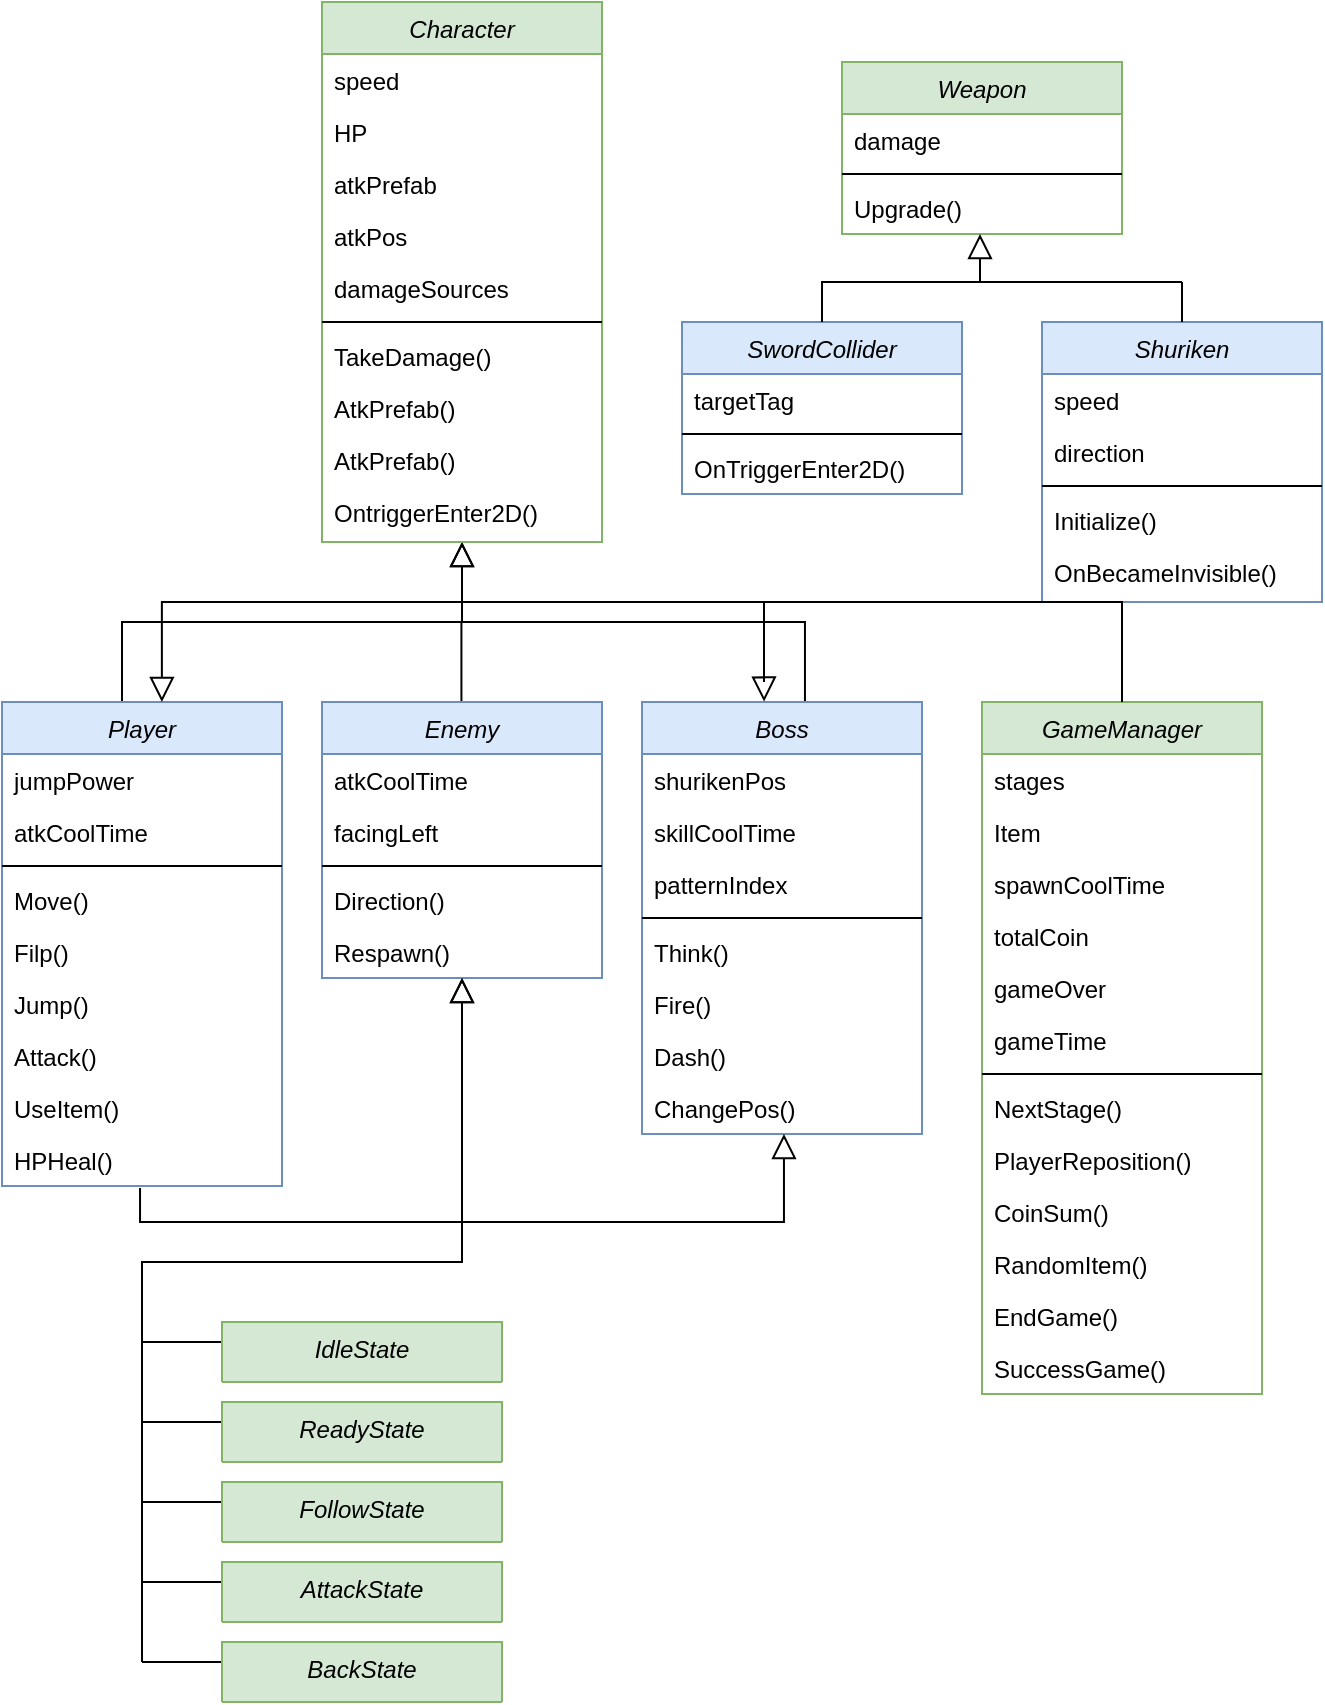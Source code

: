 <mxfile version="13.7.3" type="github">
  <diagram id="C5RBs43oDa-KdzZeNtuy" name="Page-1">
    <mxGraphModel dx="1527" dy="904" grid="1" gridSize="10" guides="1" tooltips="1" connect="1" arrows="1" fold="1" page="1" pageScale="1" pageWidth="827" pageHeight="1169" math="0" shadow="0">
      <root>
        <mxCell id="WIyWlLk6GJQsqaUBKTNV-0" />
        <mxCell id="WIyWlLk6GJQsqaUBKTNV-1" parent="WIyWlLk6GJQsqaUBKTNV-0" />
        <mxCell id="zkfFHV4jXpPFQw0GAbJ--12" value="" style="endArrow=block;endSize=10;endFill=0;shadow=0;strokeWidth=1;rounded=0;edgeStyle=elbowEdgeStyle;elbow=vertical;" parent="WIyWlLk6GJQsqaUBKTNV-1" source="PFJ9T_EB_zuAljZQqSJn-19" target="zkfFHV4jXpPFQw0GAbJ--0" edge="1">
          <mxGeometry width="160" relative="1" as="geometry">
            <mxPoint x="100" y="358" as="sourcePoint" />
            <mxPoint x="200" y="203" as="targetPoint" />
            <Array as="points">
              <mxPoint x="110" y="320" />
              <mxPoint x="120" y="320" />
              <mxPoint x="130" y="320" />
              <mxPoint x="125" y="320" />
              <mxPoint x="125" y="330" />
              <mxPoint x="120" y="320" />
              <mxPoint x="285" y="320" />
              <mxPoint x="285" y="310" />
              <mxPoint x="300" y="320" />
            </Array>
          </mxGeometry>
        </mxCell>
        <mxCell id="zkfFHV4jXpPFQw0GAbJ--16" value="" style="endArrow=block;endSize=10;endFill=0;shadow=0;strokeWidth=1;rounded=0;edgeStyle=elbowEdgeStyle;elbow=vertical;exitX=0.582;exitY=0.005;exitDx=0;exitDy=0;exitPerimeter=0;" parent="WIyWlLk6GJQsqaUBKTNV-1" source="PFJ9T_EB_zuAljZQqSJn-33" target="zkfFHV4jXpPFQw0GAbJ--0" edge="1">
          <mxGeometry width="160" relative="1" as="geometry">
            <mxPoint x="449" y="358" as="sourcePoint" />
            <mxPoint x="310" y="271" as="targetPoint" />
            <Array as="points">
              <mxPoint x="370" y="320" />
              <mxPoint x="430" y="340" />
              <mxPoint x="430" y="310" />
              <mxPoint x="400" y="330" />
              <mxPoint x="450" y="320" />
              <mxPoint x="450" y="320" />
              <mxPoint x="450" y="320" />
              <mxPoint x="460" y="320" />
              <mxPoint x="460" y="320" />
              <mxPoint x="440" y="320" />
              <mxPoint x="440" y="320" />
              <mxPoint x="420" y="320" />
              <mxPoint x="500" y="320" />
              <mxPoint x="500" y="320" />
              <mxPoint x="410" y="320" />
              <mxPoint x="500" y="320" />
              <mxPoint x="470" y="320" />
              <mxPoint x="430" y="320" />
              <mxPoint x="463" y="320" />
            </Array>
          </mxGeometry>
        </mxCell>
        <mxCell id="PFJ9T_EB_zuAljZQqSJn-32" value="" style="endArrow=none;html=1;" parent="WIyWlLk6GJQsqaUBKTNV-1" edge="1">
          <mxGeometry width="50" height="50" relative="1" as="geometry">
            <mxPoint x="279.71" y="360" as="sourcePoint" />
            <mxPoint x="279.71" y="320" as="targetPoint" />
          </mxGeometry>
        </mxCell>
        <mxCell id="zkfFHV4jXpPFQw0GAbJ--0" value="Character" style="swimlane;fontStyle=2;align=center;verticalAlign=top;childLayout=stackLayout;horizontal=1;startSize=26;horizontalStack=0;resizeParent=1;resizeLast=0;collapsible=1;marginBottom=0;rounded=0;shadow=0;strokeWidth=1;fillColor=#d5e8d4;strokeColor=#82b366;" parent="WIyWlLk6GJQsqaUBKTNV-1" vertex="1">
          <mxGeometry x="210" y="10" width="140" height="270" as="geometry">
            <mxRectangle x="230" y="140" width="160" height="26" as="alternateBounds" />
          </mxGeometry>
        </mxCell>
        <mxCell id="zkfFHV4jXpPFQw0GAbJ--1" value="speed" style="text;align=left;verticalAlign=top;spacingLeft=4;spacingRight=4;overflow=hidden;rotatable=0;points=[[0,0.5],[1,0.5]];portConstraint=eastwest;" parent="zkfFHV4jXpPFQw0GAbJ--0" vertex="1">
          <mxGeometry y="26" width="140" height="26" as="geometry" />
        </mxCell>
        <mxCell id="zkfFHV4jXpPFQw0GAbJ--2" value="HP" style="text;align=left;verticalAlign=top;spacingLeft=4;spacingRight=4;overflow=hidden;rotatable=0;points=[[0,0.5],[1,0.5]];portConstraint=eastwest;rounded=0;shadow=0;html=0;" parent="zkfFHV4jXpPFQw0GAbJ--0" vertex="1">
          <mxGeometry y="52" width="140" height="26" as="geometry" />
        </mxCell>
        <mxCell id="zkfFHV4jXpPFQw0GAbJ--3" value="atkPrefab" style="text;align=left;verticalAlign=top;spacingLeft=4;spacingRight=4;overflow=hidden;rotatable=0;points=[[0,0.5],[1,0.5]];portConstraint=eastwest;rounded=0;shadow=0;html=0;" parent="zkfFHV4jXpPFQw0GAbJ--0" vertex="1">
          <mxGeometry y="78" width="140" height="26" as="geometry" />
        </mxCell>
        <mxCell id="zkfFHV4jXpPFQw0GAbJ--5" value="atkPos&#xa;" style="text;align=left;verticalAlign=top;spacingLeft=4;spacingRight=4;overflow=hidden;rotatable=0;points=[[0,0.5],[1,0.5]];portConstraint=eastwest;" parent="zkfFHV4jXpPFQw0GAbJ--0" vertex="1">
          <mxGeometry y="104" width="140" height="26" as="geometry" />
        </mxCell>
        <mxCell id="PFJ9T_EB_zuAljZQqSJn-1" value="damageSources" style="text;align=left;verticalAlign=top;spacingLeft=4;spacingRight=4;overflow=hidden;rotatable=0;points=[[0,0.5],[1,0.5]];portConstraint=eastwest;" parent="zkfFHV4jXpPFQw0GAbJ--0" vertex="1">
          <mxGeometry y="130" width="140" height="26" as="geometry" />
        </mxCell>
        <mxCell id="zkfFHV4jXpPFQw0GAbJ--4" value="" style="line;html=1;strokeWidth=1;align=left;verticalAlign=middle;spacingTop=-1;spacingLeft=3;spacingRight=3;rotatable=0;labelPosition=right;points=[];portConstraint=eastwest;" parent="zkfFHV4jXpPFQw0GAbJ--0" vertex="1">
          <mxGeometry y="156" width="140" height="8" as="geometry" />
        </mxCell>
        <mxCell id="PFJ9T_EB_zuAljZQqSJn-2" value="TakeDamage()" style="text;align=left;verticalAlign=top;spacingLeft=4;spacingRight=4;overflow=hidden;rotatable=0;points=[[0,0.5],[1,0.5]];portConstraint=eastwest;" parent="zkfFHV4jXpPFQw0GAbJ--0" vertex="1">
          <mxGeometry y="164" width="140" height="26" as="geometry" />
        </mxCell>
        <mxCell id="PFJ9T_EB_zuAljZQqSJn-3" value="AtkPrefab()" style="text;align=left;verticalAlign=top;spacingLeft=4;spacingRight=4;overflow=hidden;rotatable=0;points=[[0,0.5],[1,0.5]];portConstraint=eastwest;" parent="zkfFHV4jXpPFQw0GAbJ--0" vertex="1">
          <mxGeometry y="190" width="140" height="26" as="geometry" />
        </mxCell>
        <mxCell id="PFJ9T_EB_zuAljZQqSJn-5" value="AtkPrefab()" style="text;align=left;verticalAlign=top;spacingLeft=4;spacingRight=4;overflow=hidden;rotatable=0;points=[[0,0.5],[1,0.5]];portConstraint=eastwest;" parent="zkfFHV4jXpPFQw0GAbJ--0" vertex="1">
          <mxGeometry y="216" width="140" height="26" as="geometry" />
        </mxCell>
        <mxCell id="PFJ9T_EB_zuAljZQqSJn-7" value="OntriggerEnter2D()" style="text;align=left;verticalAlign=top;spacingLeft=4;spacingRight=4;overflow=hidden;rotatable=0;points=[[0,0.5],[1,0.5]];portConstraint=eastwest;" parent="zkfFHV4jXpPFQw0GAbJ--0" vertex="1">
          <mxGeometry y="242" width="140" height="26" as="geometry" />
        </mxCell>
        <mxCell id="PFJ9T_EB_zuAljZQqSJn-44" style="edgeStyle=orthogonalEdgeStyle;rounded=0;orthogonalLoop=1;jettySize=auto;html=1;exitX=1;exitY=0.5;exitDx=0;exitDy=0;" parent="zkfFHV4jXpPFQw0GAbJ--0" source="PFJ9T_EB_zuAljZQqSJn-3" target="PFJ9T_EB_zuAljZQqSJn-3" edge="1">
          <mxGeometry relative="1" as="geometry" />
        </mxCell>
        <mxCell id="PFJ9T_EB_zuAljZQqSJn-8" value="Enemy" style="swimlane;fontStyle=2;align=center;verticalAlign=top;childLayout=stackLayout;horizontal=1;startSize=26;horizontalStack=0;resizeParent=1;resizeLast=0;collapsible=1;marginBottom=0;rounded=0;shadow=0;strokeWidth=1;fillColor=#dae8fc;strokeColor=#6c8ebf;" parent="WIyWlLk6GJQsqaUBKTNV-1" vertex="1">
          <mxGeometry x="210" y="360" width="140" height="138" as="geometry">
            <mxRectangle x="230" y="140" width="160" height="26" as="alternateBounds" />
          </mxGeometry>
        </mxCell>
        <mxCell id="PFJ9T_EB_zuAljZQqSJn-9" value="atkCoolTime" style="text;align=left;verticalAlign=top;spacingLeft=4;spacingRight=4;overflow=hidden;rotatable=0;points=[[0,0.5],[1,0.5]];portConstraint=eastwest;" parent="PFJ9T_EB_zuAljZQqSJn-8" vertex="1">
          <mxGeometry y="26" width="140" height="26" as="geometry" />
        </mxCell>
        <mxCell id="PFJ9T_EB_zuAljZQqSJn-10" value="facingLeft" style="text;align=left;verticalAlign=top;spacingLeft=4;spacingRight=4;overflow=hidden;rotatable=0;points=[[0,0.5],[1,0.5]];portConstraint=eastwest;rounded=0;shadow=0;html=0;" parent="PFJ9T_EB_zuAljZQqSJn-8" vertex="1">
          <mxGeometry y="52" width="140" height="26" as="geometry" />
        </mxCell>
        <mxCell id="PFJ9T_EB_zuAljZQqSJn-14" value="" style="line;html=1;strokeWidth=1;align=left;verticalAlign=middle;spacingTop=-1;spacingLeft=3;spacingRight=3;rotatable=0;labelPosition=right;points=[];portConstraint=eastwest;" parent="PFJ9T_EB_zuAljZQqSJn-8" vertex="1">
          <mxGeometry y="78" width="140" height="8" as="geometry" />
        </mxCell>
        <mxCell id="PFJ9T_EB_zuAljZQqSJn-12" value="Direction()" style="text;align=left;verticalAlign=top;spacingLeft=4;spacingRight=4;overflow=hidden;rotatable=0;points=[[0,0.5],[1,0.5]];portConstraint=eastwest;" parent="PFJ9T_EB_zuAljZQqSJn-8" vertex="1">
          <mxGeometry y="86" width="140" height="26" as="geometry" />
        </mxCell>
        <mxCell id="PFJ9T_EB_zuAljZQqSJn-13" value="Respawn()" style="text;align=left;verticalAlign=top;spacingLeft=4;spacingRight=4;overflow=hidden;rotatable=0;points=[[0,0.5],[1,0.5]];portConstraint=eastwest;" parent="PFJ9T_EB_zuAljZQqSJn-8" vertex="1">
          <mxGeometry y="112" width="140" height="26" as="geometry" />
        </mxCell>
        <mxCell id="PFJ9T_EB_zuAljZQqSJn-19" value="Player" style="swimlane;fontStyle=2;align=center;verticalAlign=top;childLayout=stackLayout;horizontal=1;startSize=26;horizontalStack=0;resizeParent=1;resizeLast=0;collapsible=1;marginBottom=0;rounded=0;shadow=0;strokeWidth=1;fillColor=#dae8fc;strokeColor=#6c8ebf;" parent="WIyWlLk6GJQsqaUBKTNV-1" vertex="1">
          <mxGeometry x="50" y="360" width="140" height="242" as="geometry">
            <mxRectangle x="230" y="140" width="160" height="26" as="alternateBounds" />
          </mxGeometry>
        </mxCell>
        <mxCell id="PFJ9T_EB_zuAljZQqSJn-20" value="jumpPower" style="text;align=left;verticalAlign=top;spacingLeft=4;spacingRight=4;overflow=hidden;rotatable=0;points=[[0,0.5],[1,0.5]];portConstraint=eastwest;" parent="PFJ9T_EB_zuAljZQqSJn-19" vertex="1">
          <mxGeometry y="26" width="140" height="26" as="geometry" />
        </mxCell>
        <mxCell id="PFJ9T_EB_zuAljZQqSJn-21" value="atkCoolTime" style="text;align=left;verticalAlign=top;spacingLeft=4;spacingRight=4;overflow=hidden;rotatable=0;points=[[0,0.5],[1,0.5]];portConstraint=eastwest;rounded=0;shadow=0;html=0;" parent="PFJ9T_EB_zuAljZQqSJn-19" vertex="1">
          <mxGeometry y="52" width="140" height="26" as="geometry" />
        </mxCell>
        <mxCell id="PFJ9T_EB_zuAljZQqSJn-22" value="" style="line;html=1;strokeWidth=1;align=left;verticalAlign=middle;spacingTop=-1;spacingLeft=3;spacingRight=3;rotatable=0;labelPosition=right;points=[];portConstraint=eastwest;" parent="PFJ9T_EB_zuAljZQqSJn-19" vertex="1">
          <mxGeometry y="78" width="140" height="8" as="geometry" />
        </mxCell>
        <mxCell id="PFJ9T_EB_zuAljZQqSJn-23" value="Move()" style="text;align=left;verticalAlign=top;spacingLeft=4;spacingRight=4;overflow=hidden;rotatable=0;points=[[0,0.5],[1,0.5]];portConstraint=eastwest;" parent="PFJ9T_EB_zuAljZQqSJn-19" vertex="1">
          <mxGeometry y="86" width="140" height="26" as="geometry" />
        </mxCell>
        <mxCell id="PFJ9T_EB_zuAljZQqSJn-24" value="Filp()" style="text;align=left;verticalAlign=top;spacingLeft=4;spacingRight=4;overflow=hidden;rotatable=0;points=[[0,0.5],[1,0.5]];portConstraint=eastwest;" parent="PFJ9T_EB_zuAljZQqSJn-19" vertex="1">
          <mxGeometry y="112" width="140" height="26" as="geometry" />
        </mxCell>
        <mxCell id="PFJ9T_EB_zuAljZQqSJn-25" value="Jump()" style="text;align=left;verticalAlign=top;spacingLeft=4;spacingRight=4;overflow=hidden;rotatable=0;points=[[0,0.5],[1,0.5]];portConstraint=eastwest;" parent="PFJ9T_EB_zuAljZQqSJn-19" vertex="1">
          <mxGeometry y="138" width="140" height="26" as="geometry" />
        </mxCell>
        <mxCell id="PFJ9T_EB_zuAljZQqSJn-26" value="Attack()" style="text;align=left;verticalAlign=top;spacingLeft=4;spacingRight=4;overflow=hidden;rotatable=0;points=[[0,0.5],[1,0.5]];portConstraint=eastwest;" parent="PFJ9T_EB_zuAljZQqSJn-19" vertex="1">
          <mxGeometry y="164" width="140" height="26" as="geometry" />
        </mxCell>
        <mxCell id="EpKEnyowqx_4jfpYFjVN-44" value="" style="endArrow=block;endSize=10;endFill=0;shadow=0;strokeWidth=1;rounded=0;edgeStyle=elbowEdgeStyle;elbow=vertical;" edge="1" parent="PFJ9T_EB_zuAljZQqSJn-19">
          <mxGeometry width="160" relative="1" as="geometry">
            <mxPoint x="70" y="300" as="sourcePoint" />
            <mxPoint x="230" y="138" as="targetPoint" />
            <Array as="points">
              <mxPoint x="230" y="280" />
              <mxPoint x="390" y="178" />
              <mxPoint x="390" y="178" />
              <mxPoint x="370" y="178" />
              <mxPoint x="450" y="178" />
              <mxPoint x="450" y="178" />
              <mxPoint x="360" y="178" />
              <mxPoint x="450" y="178" />
              <mxPoint x="420" y="178" />
              <mxPoint x="380" y="178" />
              <mxPoint x="413" y="178" />
            </Array>
          </mxGeometry>
        </mxCell>
        <mxCell id="EpKEnyowqx_4jfpYFjVN-45" value="" style="endArrow=block;endSize=10;endFill=0;shadow=0;strokeWidth=1;rounded=0;edgeStyle=elbowEdgeStyle;elbow=vertical;" edge="1" parent="PFJ9T_EB_zuAljZQqSJn-19">
          <mxGeometry width="160" relative="1" as="geometry">
            <mxPoint x="70" y="480" as="sourcePoint" />
            <mxPoint x="230" y="138" as="targetPoint" />
            <Array as="points">
              <mxPoint x="230" y="280" />
              <mxPoint x="390" y="178" />
              <mxPoint x="390" y="178" />
              <mxPoint x="370" y="178" />
              <mxPoint x="450" y="178" />
              <mxPoint x="450" y="178" />
              <mxPoint x="360" y="178" />
              <mxPoint x="450" y="178" />
              <mxPoint x="420" y="178" />
              <mxPoint x="380" y="178" />
              <mxPoint x="413" y="178" />
            </Array>
          </mxGeometry>
        </mxCell>
        <mxCell id="PFJ9T_EB_zuAljZQqSJn-27" value="UseItem()" style="text;align=left;verticalAlign=top;spacingLeft=4;spacingRight=4;overflow=hidden;rotatable=0;points=[[0,0.5],[1,0.5]];portConstraint=eastwest;" parent="PFJ9T_EB_zuAljZQqSJn-19" vertex="1">
          <mxGeometry y="190" width="140" height="26" as="geometry" />
        </mxCell>
        <mxCell id="PFJ9T_EB_zuAljZQqSJn-28" value="HPHeal()" style="text;align=left;verticalAlign=top;spacingLeft=4;spacingRight=4;overflow=hidden;rotatable=0;points=[[0,0.5],[1,0.5]];portConstraint=eastwest;" parent="PFJ9T_EB_zuAljZQqSJn-19" vertex="1">
          <mxGeometry y="216" width="140" height="24" as="geometry" />
        </mxCell>
        <mxCell id="PFJ9T_EB_zuAljZQqSJn-33" value="Boss" style="swimlane;fontStyle=2;align=center;verticalAlign=top;childLayout=stackLayout;horizontal=1;startSize=26;horizontalStack=0;resizeParent=1;resizeLast=0;collapsible=1;marginBottom=0;rounded=0;shadow=0;strokeWidth=1;fillColor=#dae8fc;strokeColor=#6c8ebf;" parent="WIyWlLk6GJQsqaUBKTNV-1" vertex="1">
          <mxGeometry x="370" y="360" width="140" height="216" as="geometry">
            <mxRectangle x="230" y="140" width="160" height="26" as="alternateBounds" />
          </mxGeometry>
        </mxCell>
        <mxCell id="PFJ9T_EB_zuAljZQqSJn-34" value="shurikenPos" style="text;align=left;verticalAlign=top;spacingLeft=4;spacingRight=4;overflow=hidden;rotatable=0;points=[[0,0.5],[1,0.5]];portConstraint=eastwest;" parent="PFJ9T_EB_zuAljZQqSJn-33" vertex="1">
          <mxGeometry y="26" width="140" height="26" as="geometry" />
        </mxCell>
        <mxCell id="EpKEnyowqx_4jfpYFjVN-55" value="" style="endArrow=block;endSize=10;endFill=0;shadow=0;strokeWidth=1;rounded=0;edgeStyle=elbowEdgeStyle;elbow=vertical;entryX=0.436;entryY=-0.001;entryDx=0;entryDy=0;entryPerimeter=0;" edge="1" parent="PFJ9T_EB_zuAljZQqSJn-33" target="PFJ9T_EB_zuAljZQqSJn-33">
          <mxGeometry width="160" relative="1" as="geometry">
            <mxPoint x="61" y="-50" as="sourcePoint" />
            <mxPoint x="211.96" y="17" as="targetPoint" />
            <Array as="points">
              <mxPoint x="60" y="-10" />
              <mxPoint x="70" y="-40" />
              <mxPoint x="100" />
              <mxPoint x="40" y="-10" />
              <mxPoint x="80" y="-20" />
              <mxPoint x="80" y="-20" />
              <mxPoint x="70" y="-20" />
              <mxPoint x="160.98" y="57" />
              <mxPoint x="160.98" y="57" />
              <mxPoint x="140.98" y="57" />
              <mxPoint x="140.98" y="57" />
              <mxPoint x="120.98" y="57" />
              <mxPoint x="200.98" y="57" />
              <mxPoint x="200.98" y="57" />
              <mxPoint x="110.98" y="57" />
              <mxPoint x="200.98" y="57" />
              <mxPoint x="170.98" y="57" />
              <mxPoint x="130.98" y="57" />
              <mxPoint x="163.98" y="57" />
            </Array>
          </mxGeometry>
        </mxCell>
        <mxCell id="PFJ9T_EB_zuAljZQqSJn-35" value="skillCoolTime" style="text;align=left;verticalAlign=top;spacingLeft=4;spacingRight=4;overflow=hidden;rotatable=0;points=[[0,0.5],[1,0.5]];portConstraint=eastwest;rounded=0;shadow=0;html=0;" parent="PFJ9T_EB_zuAljZQqSJn-33" vertex="1">
          <mxGeometry y="52" width="140" height="26" as="geometry" />
        </mxCell>
        <mxCell id="PFJ9T_EB_zuAljZQqSJn-37" value="patternIndex" style="text;align=left;verticalAlign=top;spacingLeft=4;spacingRight=4;overflow=hidden;rotatable=0;points=[[0,0.5],[1,0.5]];portConstraint=eastwest;" parent="PFJ9T_EB_zuAljZQqSJn-33" vertex="1">
          <mxGeometry y="78" width="140" height="26" as="geometry" />
        </mxCell>
        <mxCell id="PFJ9T_EB_zuAljZQqSJn-36" value="" style="line;html=1;strokeWidth=1;align=left;verticalAlign=middle;spacingTop=-1;spacingLeft=3;spacingRight=3;rotatable=0;labelPosition=right;points=[];portConstraint=eastwest;" parent="PFJ9T_EB_zuAljZQqSJn-33" vertex="1">
          <mxGeometry y="104" width="140" height="8" as="geometry" />
        </mxCell>
        <mxCell id="PFJ9T_EB_zuAljZQqSJn-38" value="Think()" style="text;align=left;verticalAlign=top;spacingLeft=4;spacingRight=4;overflow=hidden;rotatable=0;points=[[0,0.5],[1,0.5]];portConstraint=eastwest;" parent="PFJ9T_EB_zuAljZQqSJn-33" vertex="1">
          <mxGeometry y="112" width="140" height="26" as="geometry" />
        </mxCell>
        <mxCell id="PFJ9T_EB_zuAljZQqSJn-39" value="Fire()" style="text;align=left;verticalAlign=top;spacingLeft=4;spacingRight=4;overflow=hidden;rotatable=0;points=[[0,0.5],[1,0.5]];portConstraint=eastwest;" parent="PFJ9T_EB_zuAljZQqSJn-33" vertex="1">
          <mxGeometry y="138" width="140" height="26" as="geometry" />
        </mxCell>
        <mxCell id="PFJ9T_EB_zuAljZQqSJn-40" value="Dash()" style="text;align=left;verticalAlign=top;spacingLeft=4;spacingRight=4;overflow=hidden;rotatable=0;points=[[0,0.5],[1,0.5]];portConstraint=eastwest;" parent="PFJ9T_EB_zuAljZQqSJn-33" vertex="1">
          <mxGeometry y="164" width="140" height="26" as="geometry" />
        </mxCell>
        <mxCell id="PFJ9T_EB_zuAljZQqSJn-41" value="ChangePos()" style="text;align=left;verticalAlign=top;spacingLeft=4;spacingRight=4;overflow=hidden;rotatable=0;points=[[0,0.5],[1,0.5]];portConstraint=eastwest;" parent="PFJ9T_EB_zuAljZQqSJn-33" vertex="1">
          <mxGeometry y="190" width="140" height="26" as="geometry" />
        </mxCell>
        <mxCell id="EpKEnyowqx_4jfpYFjVN-1" value="" style="endArrow=block;endSize=10;endFill=0;shadow=0;strokeWidth=1;rounded=0;edgeStyle=elbowEdgeStyle;elbow=vertical;exitX=0.493;exitY=1.125;exitDx=0;exitDy=0;exitPerimeter=0;entryX=0.507;entryY=1;entryDx=0;entryDy=0;entryPerimeter=0;" edge="1" parent="WIyWlLk6GJQsqaUBKTNV-1" source="PFJ9T_EB_zuAljZQqSJn-28" target="PFJ9T_EB_zuAljZQqSJn-41">
          <mxGeometry width="160" relative="1" as="geometry">
            <mxPoint x="370" y="656" as="sourcePoint" />
            <mxPoint x="210" y="576" as="targetPoint" />
            <Array as="points">
              <mxPoint x="280" y="620" />
              <mxPoint x="390" y="616" />
              <mxPoint x="390" y="616" />
              <mxPoint x="370" y="616" />
              <mxPoint x="370" y="616" />
              <mxPoint x="350" y="616" />
              <mxPoint x="430" y="616" />
              <mxPoint x="430" y="616" />
              <mxPoint x="340" y="616" />
              <mxPoint x="430" y="616" />
              <mxPoint x="400" y="616" />
              <mxPoint x="360" y="616" />
              <mxPoint x="393" y="616" />
            </Array>
          </mxGeometry>
        </mxCell>
        <mxCell id="EpKEnyowqx_4jfpYFjVN-46" value="" style="endArrow=none;html=1;" edge="1" parent="WIyWlLk6GJQsqaUBKTNV-1">
          <mxGeometry width="50" height="50" relative="1" as="geometry">
            <mxPoint x="120" y="680" as="sourcePoint" />
            <mxPoint x="160" y="680" as="targetPoint" />
          </mxGeometry>
        </mxCell>
        <mxCell id="EpKEnyowqx_4jfpYFjVN-15" value="Shuriken" style="swimlane;fontStyle=2;align=center;verticalAlign=top;childLayout=stackLayout;horizontal=1;startSize=26;horizontalStack=0;resizeParent=1;resizeLast=0;collapsible=1;marginBottom=0;rounded=0;shadow=0;strokeWidth=1;fillColor=#dae8fc;strokeColor=#6c8ebf;" vertex="1" parent="WIyWlLk6GJQsqaUBKTNV-1">
          <mxGeometry x="570" y="170" width="140" height="140" as="geometry">
            <mxRectangle x="230" y="140" width="160" height="26" as="alternateBounds" />
          </mxGeometry>
        </mxCell>
        <mxCell id="EpKEnyowqx_4jfpYFjVN-16" value="speed" style="text;align=left;verticalAlign=top;spacingLeft=4;spacingRight=4;overflow=hidden;rotatable=0;points=[[0,0.5],[1,0.5]];portConstraint=eastwest;" vertex="1" parent="EpKEnyowqx_4jfpYFjVN-15">
          <mxGeometry y="26" width="140" height="26" as="geometry" />
        </mxCell>
        <mxCell id="EpKEnyowqx_4jfpYFjVN-17" value="direction" style="text;align=left;verticalAlign=top;spacingLeft=4;spacingRight=4;overflow=hidden;rotatable=0;points=[[0,0.5],[1,0.5]];portConstraint=eastwest;rounded=0;shadow=0;html=0;" vertex="1" parent="EpKEnyowqx_4jfpYFjVN-15">
          <mxGeometry y="52" width="140" height="26" as="geometry" />
        </mxCell>
        <mxCell id="EpKEnyowqx_4jfpYFjVN-18" value="" style="line;html=1;strokeWidth=1;align=left;verticalAlign=middle;spacingTop=-1;spacingLeft=3;spacingRight=3;rotatable=0;labelPosition=right;points=[];portConstraint=eastwest;" vertex="1" parent="EpKEnyowqx_4jfpYFjVN-15">
          <mxGeometry y="78" width="140" height="8" as="geometry" />
        </mxCell>
        <mxCell id="EpKEnyowqx_4jfpYFjVN-19" value="Initialize()" style="text;align=left;verticalAlign=top;spacingLeft=4;spacingRight=4;overflow=hidden;rotatable=0;points=[[0,0.5],[1,0.5]];portConstraint=eastwest;" vertex="1" parent="EpKEnyowqx_4jfpYFjVN-15">
          <mxGeometry y="86" width="140" height="26" as="geometry" />
        </mxCell>
        <mxCell id="EpKEnyowqx_4jfpYFjVN-20" value="OnBecameInvisible()" style="text;align=left;verticalAlign=top;spacingLeft=4;spacingRight=4;overflow=hidden;rotatable=0;points=[[0,0.5],[1,0.5]];portConstraint=eastwest;" vertex="1" parent="EpKEnyowqx_4jfpYFjVN-15">
          <mxGeometry y="112" width="140" height="26" as="geometry" />
        </mxCell>
        <mxCell id="EpKEnyowqx_4jfpYFjVN-2" value="Weapon" style="swimlane;fontStyle=2;align=center;verticalAlign=top;childLayout=stackLayout;horizontal=1;startSize=26;horizontalStack=0;resizeParent=1;resizeLast=0;collapsible=1;marginBottom=0;rounded=0;shadow=0;strokeWidth=1;fillColor=#d5e8d4;strokeColor=#82b366;" vertex="1" parent="WIyWlLk6GJQsqaUBKTNV-1">
          <mxGeometry x="470" y="40" width="140" height="86" as="geometry">
            <mxRectangle x="230" y="140" width="160" height="26" as="alternateBounds" />
          </mxGeometry>
        </mxCell>
        <mxCell id="EpKEnyowqx_4jfpYFjVN-3" value="damage" style="text;align=left;verticalAlign=top;spacingLeft=4;spacingRight=4;overflow=hidden;rotatable=0;points=[[0,0.5],[1,0.5]];portConstraint=eastwest;" vertex="1" parent="EpKEnyowqx_4jfpYFjVN-2">
          <mxGeometry y="26" width="140" height="26" as="geometry" />
        </mxCell>
        <mxCell id="EpKEnyowqx_4jfpYFjVN-5" value="" style="line;html=1;strokeWidth=1;align=left;verticalAlign=middle;spacingTop=-1;spacingLeft=3;spacingRight=3;rotatable=0;labelPosition=right;points=[];portConstraint=eastwest;" vertex="1" parent="EpKEnyowqx_4jfpYFjVN-2">
          <mxGeometry y="52" width="140" height="8" as="geometry" />
        </mxCell>
        <mxCell id="EpKEnyowqx_4jfpYFjVN-4" value="Upgrade()" style="text;align=left;verticalAlign=top;spacingLeft=4;spacingRight=4;overflow=hidden;rotatable=0;points=[[0,0.5],[1,0.5]];portConstraint=eastwest;rounded=0;shadow=0;html=0;" vertex="1" parent="EpKEnyowqx_4jfpYFjVN-2">
          <mxGeometry y="60" width="140" height="26" as="geometry" />
        </mxCell>
        <mxCell id="EpKEnyowqx_4jfpYFjVN-41" value="IdleState" style="swimlane;fontStyle=2;align=center;verticalAlign=top;childLayout=stackLayout;horizontal=1;startSize=30;horizontalStack=0;resizeParent=1;resizeLast=0;collapsible=1;marginBottom=0;rounded=0;shadow=0;strokeWidth=1;fillColor=#d5e8d4;strokeColor=#82b366;" vertex="1" parent="WIyWlLk6GJQsqaUBKTNV-1">
          <mxGeometry x="160" y="670" width="140" height="30" as="geometry">
            <mxRectangle x="230" y="140" width="160" height="26" as="alternateBounds" />
          </mxGeometry>
        </mxCell>
        <mxCell id="EpKEnyowqx_4jfpYFjVN-47" value="" style="endArrow=none;html=1;" edge="1" parent="WIyWlLk6GJQsqaUBKTNV-1">
          <mxGeometry width="50" height="50" relative="1" as="geometry">
            <mxPoint x="120" y="720" as="sourcePoint" />
            <mxPoint x="160" y="720" as="targetPoint" />
          </mxGeometry>
        </mxCell>
        <mxCell id="EpKEnyowqx_4jfpYFjVN-48" value="" style="endArrow=none;html=1;entryX=-0.002;entryY=0.333;entryDx=0;entryDy=0;entryPerimeter=0;" edge="1" parent="WIyWlLk6GJQsqaUBKTNV-1" target="EpKEnyowqx_4jfpYFjVN-42">
          <mxGeometry width="50" height="50" relative="1" as="geometry">
            <mxPoint x="120" y="760" as="sourcePoint" />
            <mxPoint x="160" y="770" as="targetPoint" />
          </mxGeometry>
        </mxCell>
        <mxCell id="EpKEnyowqx_4jfpYFjVN-11" value="SwordCollider" style="swimlane;fontStyle=2;align=center;verticalAlign=top;childLayout=stackLayout;horizontal=1;startSize=26;horizontalStack=0;resizeParent=1;resizeLast=0;collapsible=1;marginBottom=0;rounded=0;shadow=0;strokeWidth=1;fillColor=#dae8fc;strokeColor=#6c8ebf;" vertex="1" parent="WIyWlLk6GJQsqaUBKTNV-1">
          <mxGeometry x="390" y="170" width="140" height="86" as="geometry">
            <mxRectangle x="230" y="140" width="160" height="26" as="alternateBounds" />
          </mxGeometry>
        </mxCell>
        <mxCell id="EpKEnyowqx_4jfpYFjVN-12" value="targetTag" style="text;align=left;verticalAlign=top;spacingLeft=4;spacingRight=4;overflow=hidden;rotatable=0;points=[[0,0.5],[1,0.5]];portConstraint=eastwest;" vertex="1" parent="EpKEnyowqx_4jfpYFjVN-11">
          <mxGeometry y="26" width="140" height="26" as="geometry" />
        </mxCell>
        <mxCell id="EpKEnyowqx_4jfpYFjVN-13" value="" style="line;html=1;strokeWidth=1;align=left;verticalAlign=middle;spacingTop=-1;spacingLeft=3;spacingRight=3;rotatable=0;labelPosition=right;points=[];portConstraint=eastwest;" vertex="1" parent="EpKEnyowqx_4jfpYFjVN-11">
          <mxGeometry y="52" width="140" height="8" as="geometry" />
        </mxCell>
        <mxCell id="EpKEnyowqx_4jfpYFjVN-14" value="OnTriggerEnter2D()" style="text;align=left;verticalAlign=top;spacingLeft=4;spacingRight=4;overflow=hidden;rotatable=0;points=[[0,0.5],[1,0.5]];portConstraint=eastwest;rounded=0;shadow=0;html=0;" vertex="1" parent="EpKEnyowqx_4jfpYFjVN-11">
          <mxGeometry y="60" width="140" height="26" as="geometry" />
        </mxCell>
        <mxCell id="EpKEnyowqx_4jfpYFjVN-43" value="ReadyState" style="swimlane;fontStyle=2;align=center;verticalAlign=top;childLayout=stackLayout;horizontal=1;startSize=30;horizontalStack=0;resizeParent=1;resizeLast=0;collapsible=1;marginBottom=0;rounded=0;shadow=0;strokeWidth=1;fillColor=#d5e8d4;strokeColor=#82b366;" vertex="1" parent="WIyWlLk6GJQsqaUBKTNV-1">
          <mxGeometry x="160" y="710" width="140" height="30" as="geometry">
            <mxRectangle x="230" y="140" width="160" height="26" as="alternateBounds" />
          </mxGeometry>
        </mxCell>
        <mxCell id="EpKEnyowqx_4jfpYFjVN-50" value="" style="endArrow=none;html=1;" edge="1" parent="WIyWlLk6GJQsqaUBKTNV-1">
          <mxGeometry width="50" height="50" relative="1" as="geometry">
            <mxPoint x="120" y="800" as="sourcePoint" />
            <mxPoint x="160" y="800" as="targetPoint" />
          </mxGeometry>
        </mxCell>
        <mxCell id="EpKEnyowqx_4jfpYFjVN-51" value="" style="endArrow=none;html=1;" edge="1" parent="WIyWlLk6GJQsqaUBKTNV-1">
          <mxGeometry width="50" height="50" relative="1" as="geometry">
            <mxPoint x="120" y="840" as="sourcePoint" />
            <mxPoint x="160" y="840" as="targetPoint" />
          </mxGeometry>
        </mxCell>
        <mxCell id="EpKEnyowqx_4jfpYFjVN-21" value="GameManager" style="swimlane;fontStyle=2;align=center;verticalAlign=top;childLayout=stackLayout;horizontal=1;startSize=26;horizontalStack=0;resizeParent=1;resizeLast=0;collapsible=1;marginBottom=0;rounded=0;shadow=0;strokeWidth=1;fillColor=#d5e8d4;strokeColor=#82b366;" vertex="1" parent="WIyWlLk6GJQsqaUBKTNV-1">
          <mxGeometry x="540" y="360" width="140" height="346" as="geometry">
            <mxRectangle x="230" y="140" width="160" height="26" as="alternateBounds" />
          </mxGeometry>
        </mxCell>
        <mxCell id="EpKEnyowqx_4jfpYFjVN-22" value="stages" style="text;align=left;verticalAlign=top;spacingLeft=4;spacingRight=4;overflow=hidden;rotatable=0;points=[[0,0.5],[1,0.5]];portConstraint=eastwest;" vertex="1" parent="EpKEnyowqx_4jfpYFjVN-21">
          <mxGeometry y="26" width="140" height="26" as="geometry" />
        </mxCell>
        <mxCell id="EpKEnyowqx_4jfpYFjVN-23" value="Item" style="text;align=left;verticalAlign=top;spacingLeft=4;spacingRight=4;overflow=hidden;rotatable=0;points=[[0,0.5],[1,0.5]];portConstraint=eastwest;rounded=0;shadow=0;html=0;" vertex="1" parent="EpKEnyowqx_4jfpYFjVN-21">
          <mxGeometry y="52" width="140" height="26" as="geometry" />
        </mxCell>
        <mxCell id="EpKEnyowqx_4jfpYFjVN-24" value="spawnCoolTime" style="text;align=left;verticalAlign=top;spacingLeft=4;spacingRight=4;overflow=hidden;rotatable=0;points=[[0,0.5],[1,0.5]];portConstraint=eastwest;rounded=0;shadow=0;html=0;" vertex="1" parent="EpKEnyowqx_4jfpYFjVN-21">
          <mxGeometry y="78" width="140" height="26" as="geometry" />
        </mxCell>
        <mxCell id="EpKEnyowqx_4jfpYFjVN-25" value="totalCoin" style="text;align=left;verticalAlign=top;spacingLeft=4;spacingRight=4;overflow=hidden;rotatable=0;points=[[0,0.5],[1,0.5]];portConstraint=eastwest;" vertex="1" parent="EpKEnyowqx_4jfpYFjVN-21">
          <mxGeometry y="104" width="140" height="26" as="geometry" />
        </mxCell>
        <mxCell id="EpKEnyowqx_4jfpYFjVN-26" value="gameOver" style="text;align=left;verticalAlign=top;spacingLeft=4;spacingRight=4;overflow=hidden;rotatable=0;points=[[0,0.5],[1,0.5]];portConstraint=eastwest;" vertex="1" parent="EpKEnyowqx_4jfpYFjVN-21">
          <mxGeometry y="130" width="140" height="26" as="geometry" />
        </mxCell>
        <mxCell id="EpKEnyowqx_4jfpYFjVN-28" value="gameTime" style="text;align=left;verticalAlign=top;spacingLeft=4;spacingRight=4;overflow=hidden;rotatable=0;points=[[0,0.5],[1,0.5]];portConstraint=eastwest;" vertex="1" parent="EpKEnyowqx_4jfpYFjVN-21">
          <mxGeometry y="156" width="140" height="26" as="geometry" />
        </mxCell>
        <mxCell id="EpKEnyowqx_4jfpYFjVN-27" value="" style="line;html=1;strokeWidth=1;align=left;verticalAlign=middle;spacingTop=-1;spacingLeft=3;spacingRight=3;rotatable=0;labelPosition=right;points=[];portConstraint=eastwest;" vertex="1" parent="EpKEnyowqx_4jfpYFjVN-21">
          <mxGeometry y="182" width="140" height="8" as="geometry" />
        </mxCell>
        <mxCell id="EpKEnyowqx_4jfpYFjVN-29" value="NextStage()" style="text;align=left;verticalAlign=top;spacingLeft=4;spacingRight=4;overflow=hidden;rotatable=0;points=[[0,0.5],[1,0.5]];portConstraint=eastwest;" vertex="1" parent="EpKEnyowqx_4jfpYFjVN-21">
          <mxGeometry y="190" width="140" height="26" as="geometry" />
        </mxCell>
        <mxCell id="EpKEnyowqx_4jfpYFjVN-30" value="PlayerReposition()" style="text;align=left;verticalAlign=top;spacingLeft=4;spacingRight=4;overflow=hidden;rotatable=0;points=[[0,0.5],[1,0.5]];portConstraint=eastwest;" vertex="1" parent="EpKEnyowqx_4jfpYFjVN-21">
          <mxGeometry y="216" width="140" height="26" as="geometry" />
        </mxCell>
        <mxCell id="EpKEnyowqx_4jfpYFjVN-31" value="CoinSum()" style="text;align=left;verticalAlign=top;spacingLeft=4;spacingRight=4;overflow=hidden;rotatable=0;points=[[0,0.5],[1,0.5]];portConstraint=eastwest;" vertex="1" parent="EpKEnyowqx_4jfpYFjVN-21">
          <mxGeometry y="242" width="140" height="26" as="geometry" />
        </mxCell>
        <mxCell id="EpKEnyowqx_4jfpYFjVN-32" style="edgeStyle=orthogonalEdgeStyle;rounded=0;orthogonalLoop=1;jettySize=auto;html=1;exitX=1;exitY=0.5;exitDx=0;exitDy=0;" edge="1" parent="EpKEnyowqx_4jfpYFjVN-21" source="EpKEnyowqx_4jfpYFjVN-29" target="EpKEnyowqx_4jfpYFjVN-29">
          <mxGeometry relative="1" as="geometry" />
        </mxCell>
        <mxCell id="EpKEnyowqx_4jfpYFjVN-33" value="RandomItem()" style="text;align=left;verticalAlign=top;spacingLeft=4;spacingRight=4;overflow=hidden;rotatable=0;points=[[0,0.5],[1,0.5]];portConstraint=eastwest;" vertex="1" parent="EpKEnyowqx_4jfpYFjVN-21">
          <mxGeometry y="268" width="140" height="26" as="geometry" />
        </mxCell>
        <mxCell id="EpKEnyowqx_4jfpYFjVN-34" value="EndGame()" style="text;align=left;verticalAlign=top;spacingLeft=4;spacingRight=4;overflow=hidden;rotatable=0;points=[[0,0.5],[1,0.5]];portConstraint=eastwest;" vertex="1" parent="EpKEnyowqx_4jfpYFjVN-21">
          <mxGeometry y="294" width="140" height="26" as="geometry" />
        </mxCell>
        <mxCell id="EpKEnyowqx_4jfpYFjVN-35" value="SuccessGame()" style="text;align=left;verticalAlign=top;spacingLeft=4;spacingRight=4;overflow=hidden;rotatable=0;points=[[0,0.5],[1,0.5]];portConstraint=eastwest;" vertex="1" parent="EpKEnyowqx_4jfpYFjVN-21">
          <mxGeometry y="320" width="140" height="26" as="geometry" />
        </mxCell>
        <mxCell id="EpKEnyowqx_4jfpYFjVN-36" value="AttackState" style="swimlane;fontStyle=2;align=center;verticalAlign=top;childLayout=stackLayout;horizontal=1;startSize=30;horizontalStack=0;resizeParent=1;resizeLast=0;collapsible=1;marginBottom=0;rounded=0;shadow=0;strokeWidth=1;fillColor=#d5e8d4;strokeColor=#82b366;" vertex="1" parent="WIyWlLk6GJQsqaUBKTNV-1">
          <mxGeometry x="160" y="790" width="140" height="30" as="geometry">
            <mxRectangle x="230" y="140" width="160" height="26" as="alternateBounds" />
          </mxGeometry>
        </mxCell>
        <mxCell id="EpKEnyowqx_4jfpYFjVN-42" value="FollowState" style="swimlane;fontStyle=2;align=center;verticalAlign=top;childLayout=stackLayout;horizontal=1;startSize=30;horizontalStack=0;resizeParent=1;resizeLast=0;collapsible=1;marginBottom=0;rounded=0;shadow=0;strokeWidth=1;fillColor=#d5e8d4;strokeColor=#82b366;" vertex="1" parent="WIyWlLk6GJQsqaUBKTNV-1">
          <mxGeometry x="160" y="750" width="140" height="30" as="geometry">
            <mxRectangle x="230" y="140" width="160" height="26" as="alternateBounds" />
          </mxGeometry>
        </mxCell>
        <mxCell id="EpKEnyowqx_4jfpYFjVN-40" value="BackState" style="swimlane;fontStyle=2;align=center;verticalAlign=top;childLayout=stackLayout;horizontal=1;startSize=30;horizontalStack=0;resizeParent=1;resizeLast=0;collapsible=1;marginBottom=0;rounded=0;shadow=0;strokeWidth=1;fillColor=#d5e8d4;strokeColor=#82b366;" vertex="1" parent="WIyWlLk6GJQsqaUBKTNV-1">
          <mxGeometry x="160" y="830" width="140" height="30" as="geometry">
            <mxRectangle x="230" y="140" width="160" height="26" as="alternateBounds" />
          </mxGeometry>
        </mxCell>
        <mxCell id="EpKEnyowqx_4jfpYFjVN-53" value="" style="endArrow=block;endSize=10;endFill=0;shadow=0;strokeWidth=1;rounded=0;edgeStyle=elbowEdgeStyle;elbow=vertical;exitX=0.5;exitY=0;exitDx=0;exitDy=0;entryX=0.571;entryY=0;entryDx=0;entryDy=0;entryPerimeter=0;" edge="1" parent="WIyWlLk6GJQsqaUBKTNV-1" source="EpKEnyowqx_4jfpYFjVN-21" target="PFJ9T_EB_zuAljZQqSJn-19">
          <mxGeometry width="160" relative="1" as="geometry">
            <mxPoint x="180.0" y="327" as="sourcePoint" />
            <mxPoint x="501.96" y="300" as="targetPoint" />
            <Array as="points">
              <mxPoint x="120" y="310" />
              <mxPoint x="120" y="320" />
              <mxPoint x="340.98" y="344" />
              <mxPoint x="450.98" y="340" />
              <mxPoint x="450.98" y="340" />
              <mxPoint x="430.98" y="340" />
              <mxPoint x="430.98" y="340" />
              <mxPoint x="410.98" y="340" />
              <mxPoint x="490.98" y="340" />
              <mxPoint x="490.98" y="340" />
              <mxPoint x="400.98" y="340" />
              <mxPoint x="490.98" y="340" />
              <mxPoint x="460.98" y="340" />
              <mxPoint x="420.98" y="340" />
              <mxPoint x="453.98" y="340" />
            </Array>
          </mxGeometry>
        </mxCell>
        <mxCell id="EpKEnyowqx_4jfpYFjVN-57" value="" style="endArrow=block;endSize=10;endFill=0;shadow=0;strokeWidth=1;rounded=0;edgeStyle=elbowEdgeStyle;elbow=vertical;exitX=0.5;exitY=0;exitDx=0;exitDy=0;" edge="1" parent="WIyWlLk6GJQsqaUBKTNV-1" source="EpKEnyowqx_4jfpYFjVN-11">
          <mxGeometry width="160" relative="1" as="geometry">
            <mxPoint x="460" y="160" as="sourcePoint" />
            <mxPoint x="539" y="126" as="targetPoint" />
            <Array as="points">
              <mxPoint x="539" y="150" />
              <mxPoint x="500" y="150" />
              <mxPoint x="380" y="136" />
              <mxPoint x="390" y="136" />
              <mxPoint x="385" y="136" />
              <mxPoint x="385" y="146" />
              <mxPoint x="380" y="136" />
              <mxPoint x="545" y="136" />
              <mxPoint x="545" y="126" />
              <mxPoint x="560" y="136" />
            </Array>
          </mxGeometry>
        </mxCell>
        <mxCell id="EpKEnyowqx_4jfpYFjVN-59" value="" style="endArrow=none;html=1;" edge="1" parent="WIyWlLk6GJQsqaUBKTNV-1">
          <mxGeometry width="50" height="50" relative="1" as="geometry">
            <mxPoint x="530" y="150" as="sourcePoint" />
            <mxPoint x="640" y="150" as="targetPoint" />
          </mxGeometry>
        </mxCell>
        <mxCell id="EpKEnyowqx_4jfpYFjVN-62" value="" style="endArrow=none;html=1;exitX=0.5;exitY=0;exitDx=0;exitDy=0;" edge="1" parent="WIyWlLk6GJQsqaUBKTNV-1" source="EpKEnyowqx_4jfpYFjVN-15">
          <mxGeometry width="50" height="50" relative="1" as="geometry">
            <mxPoint x="540" y="160" as="sourcePoint" />
            <mxPoint x="640" y="150" as="targetPoint" />
          </mxGeometry>
        </mxCell>
      </root>
    </mxGraphModel>
  </diagram>
</mxfile>
